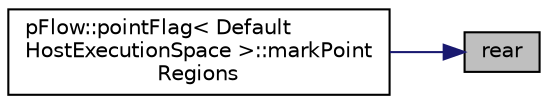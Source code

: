 digraph "rear"
{
 // LATEX_PDF_SIZE
  edge [fontname="Helvetica",fontsize="10",labelfontname="Helvetica",labelfontsize="10"];
  node [fontname="Helvetica",fontsize="10",shape=record];
  rankdir="RL";
  Node1 [label="rear",height=0.2,width=0.4,color="black", fillcolor="grey75", style="filled", fontcolor="black",tooltip=" "];
  Node1 -> Node2 [dir="back",color="midnightblue",fontsize="10",style="solid",fontname="Helvetica"];
  Node2 [label="pFlow::pointFlag\< Default\lHostExecutionSpace \>::markPoint\lRegions",height=0.2,width=0.4,color="black", fillcolor="white", style="filled",URL="$classpFlow_1_1pointFlag.html#abcc099df06bb10a9579ee217adf029d2",tooltip="mark points based on their position in the domain."];
}
